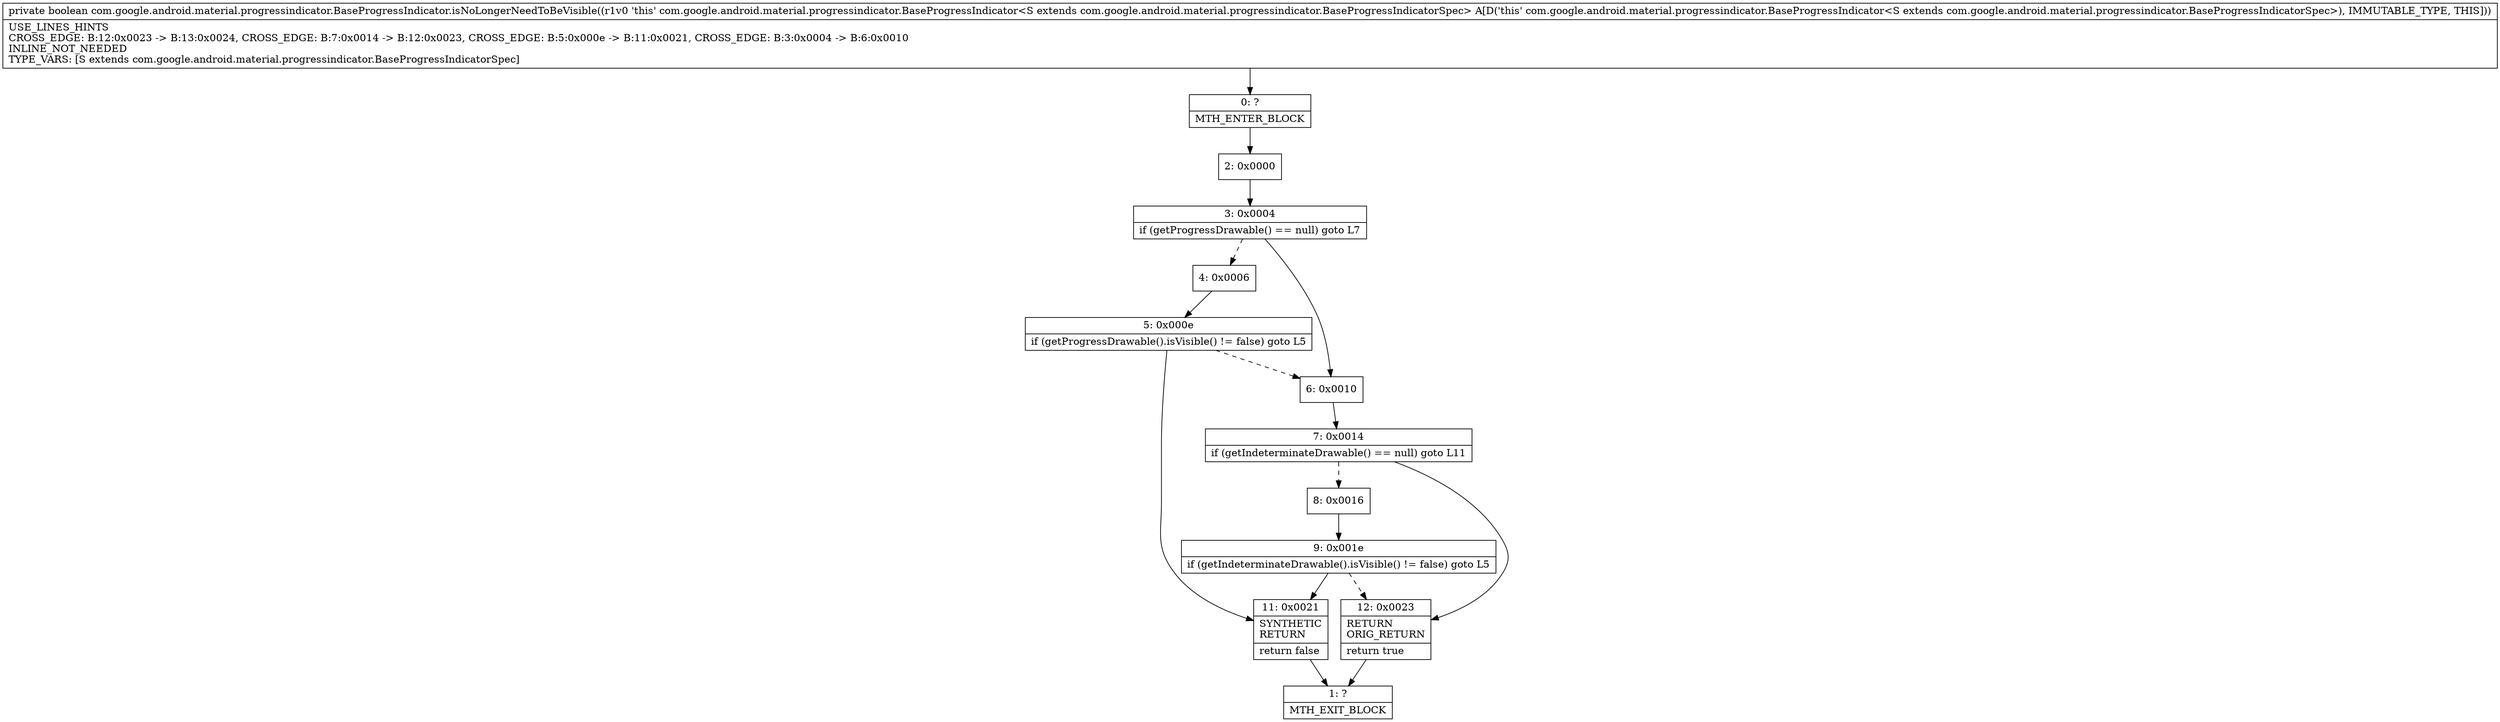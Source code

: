 digraph "CFG forcom.google.android.material.progressindicator.BaseProgressIndicator.isNoLongerNeedToBeVisible()Z" {
Node_0 [shape=record,label="{0\:\ ?|MTH_ENTER_BLOCK\l}"];
Node_2 [shape=record,label="{2\:\ 0x0000}"];
Node_3 [shape=record,label="{3\:\ 0x0004|if (getProgressDrawable() == null) goto L7\l}"];
Node_4 [shape=record,label="{4\:\ 0x0006}"];
Node_5 [shape=record,label="{5\:\ 0x000e|if (getProgressDrawable().isVisible() != false) goto L5\l}"];
Node_11 [shape=record,label="{11\:\ 0x0021|SYNTHETIC\lRETURN\l|return false\l}"];
Node_1 [shape=record,label="{1\:\ ?|MTH_EXIT_BLOCK\l}"];
Node_6 [shape=record,label="{6\:\ 0x0010}"];
Node_7 [shape=record,label="{7\:\ 0x0014|if (getIndeterminateDrawable() == null) goto L11\l}"];
Node_8 [shape=record,label="{8\:\ 0x0016}"];
Node_9 [shape=record,label="{9\:\ 0x001e|if (getIndeterminateDrawable().isVisible() != false) goto L5\l}"];
Node_12 [shape=record,label="{12\:\ 0x0023|RETURN\lORIG_RETURN\l|return true\l}"];
MethodNode[shape=record,label="{private boolean com.google.android.material.progressindicator.BaseProgressIndicator.isNoLongerNeedToBeVisible((r1v0 'this' com.google.android.material.progressindicator.BaseProgressIndicator\<S extends com.google.android.material.progressindicator.BaseProgressIndicatorSpec\> A[D('this' com.google.android.material.progressindicator.BaseProgressIndicator\<S extends com.google.android.material.progressindicator.BaseProgressIndicatorSpec\>), IMMUTABLE_TYPE, THIS]))  | USE_LINES_HINTS\lCROSS_EDGE: B:12:0x0023 \-\> B:13:0x0024, CROSS_EDGE: B:7:0x0014 \-\> B:12:0x0023, CROSS_EDGE: B:5:0x000e \-\> B:11:0x0021, CROSS_EDGE: B:3:0x0004 \-\> B:6:0x0010\lINLINE_NOT_NEEDED\lTYPE_VARS: [S extends com.google.android.material.progressindicator.BaseProgressIndicatorSpec]\l}"];
MethodNode -> Node_0;Node_0 -> Node_2;
Node_2 -> Node_3;
Node_3 -> Node_4[style=dashed];
Node_3 -> Node_6;
Node_4 -> Node_5;
Node_5 -> Node_6[style=dashed];
Node_5 -> Node_11;
Node_11 -> Node_1;
Node_6 -> Node_7;
Node_7 -> Node_8[style=dashed];
Node_7 -> Node_12;
Node_8 -> Node_9;
Node_9 -> Node_11;
Node_9 -> Node_12[style=dashed];
Node_12 -> Node_1;
}

